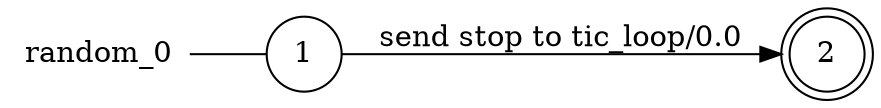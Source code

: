 digraph random_0 {
	rankdir="LR";
	n_0 [label="random_0", shape="plaintext"];
	n_1 [id="1", shape=circle, label="1"];
	n_0 -> n_1 [arrowhead=none];
	n_2 [id="2", shape=doublecircle, label="2"];

	n_1 -> n_2 [id="[$e|0]", label="send stop to tic_loop/0.0"];
}

